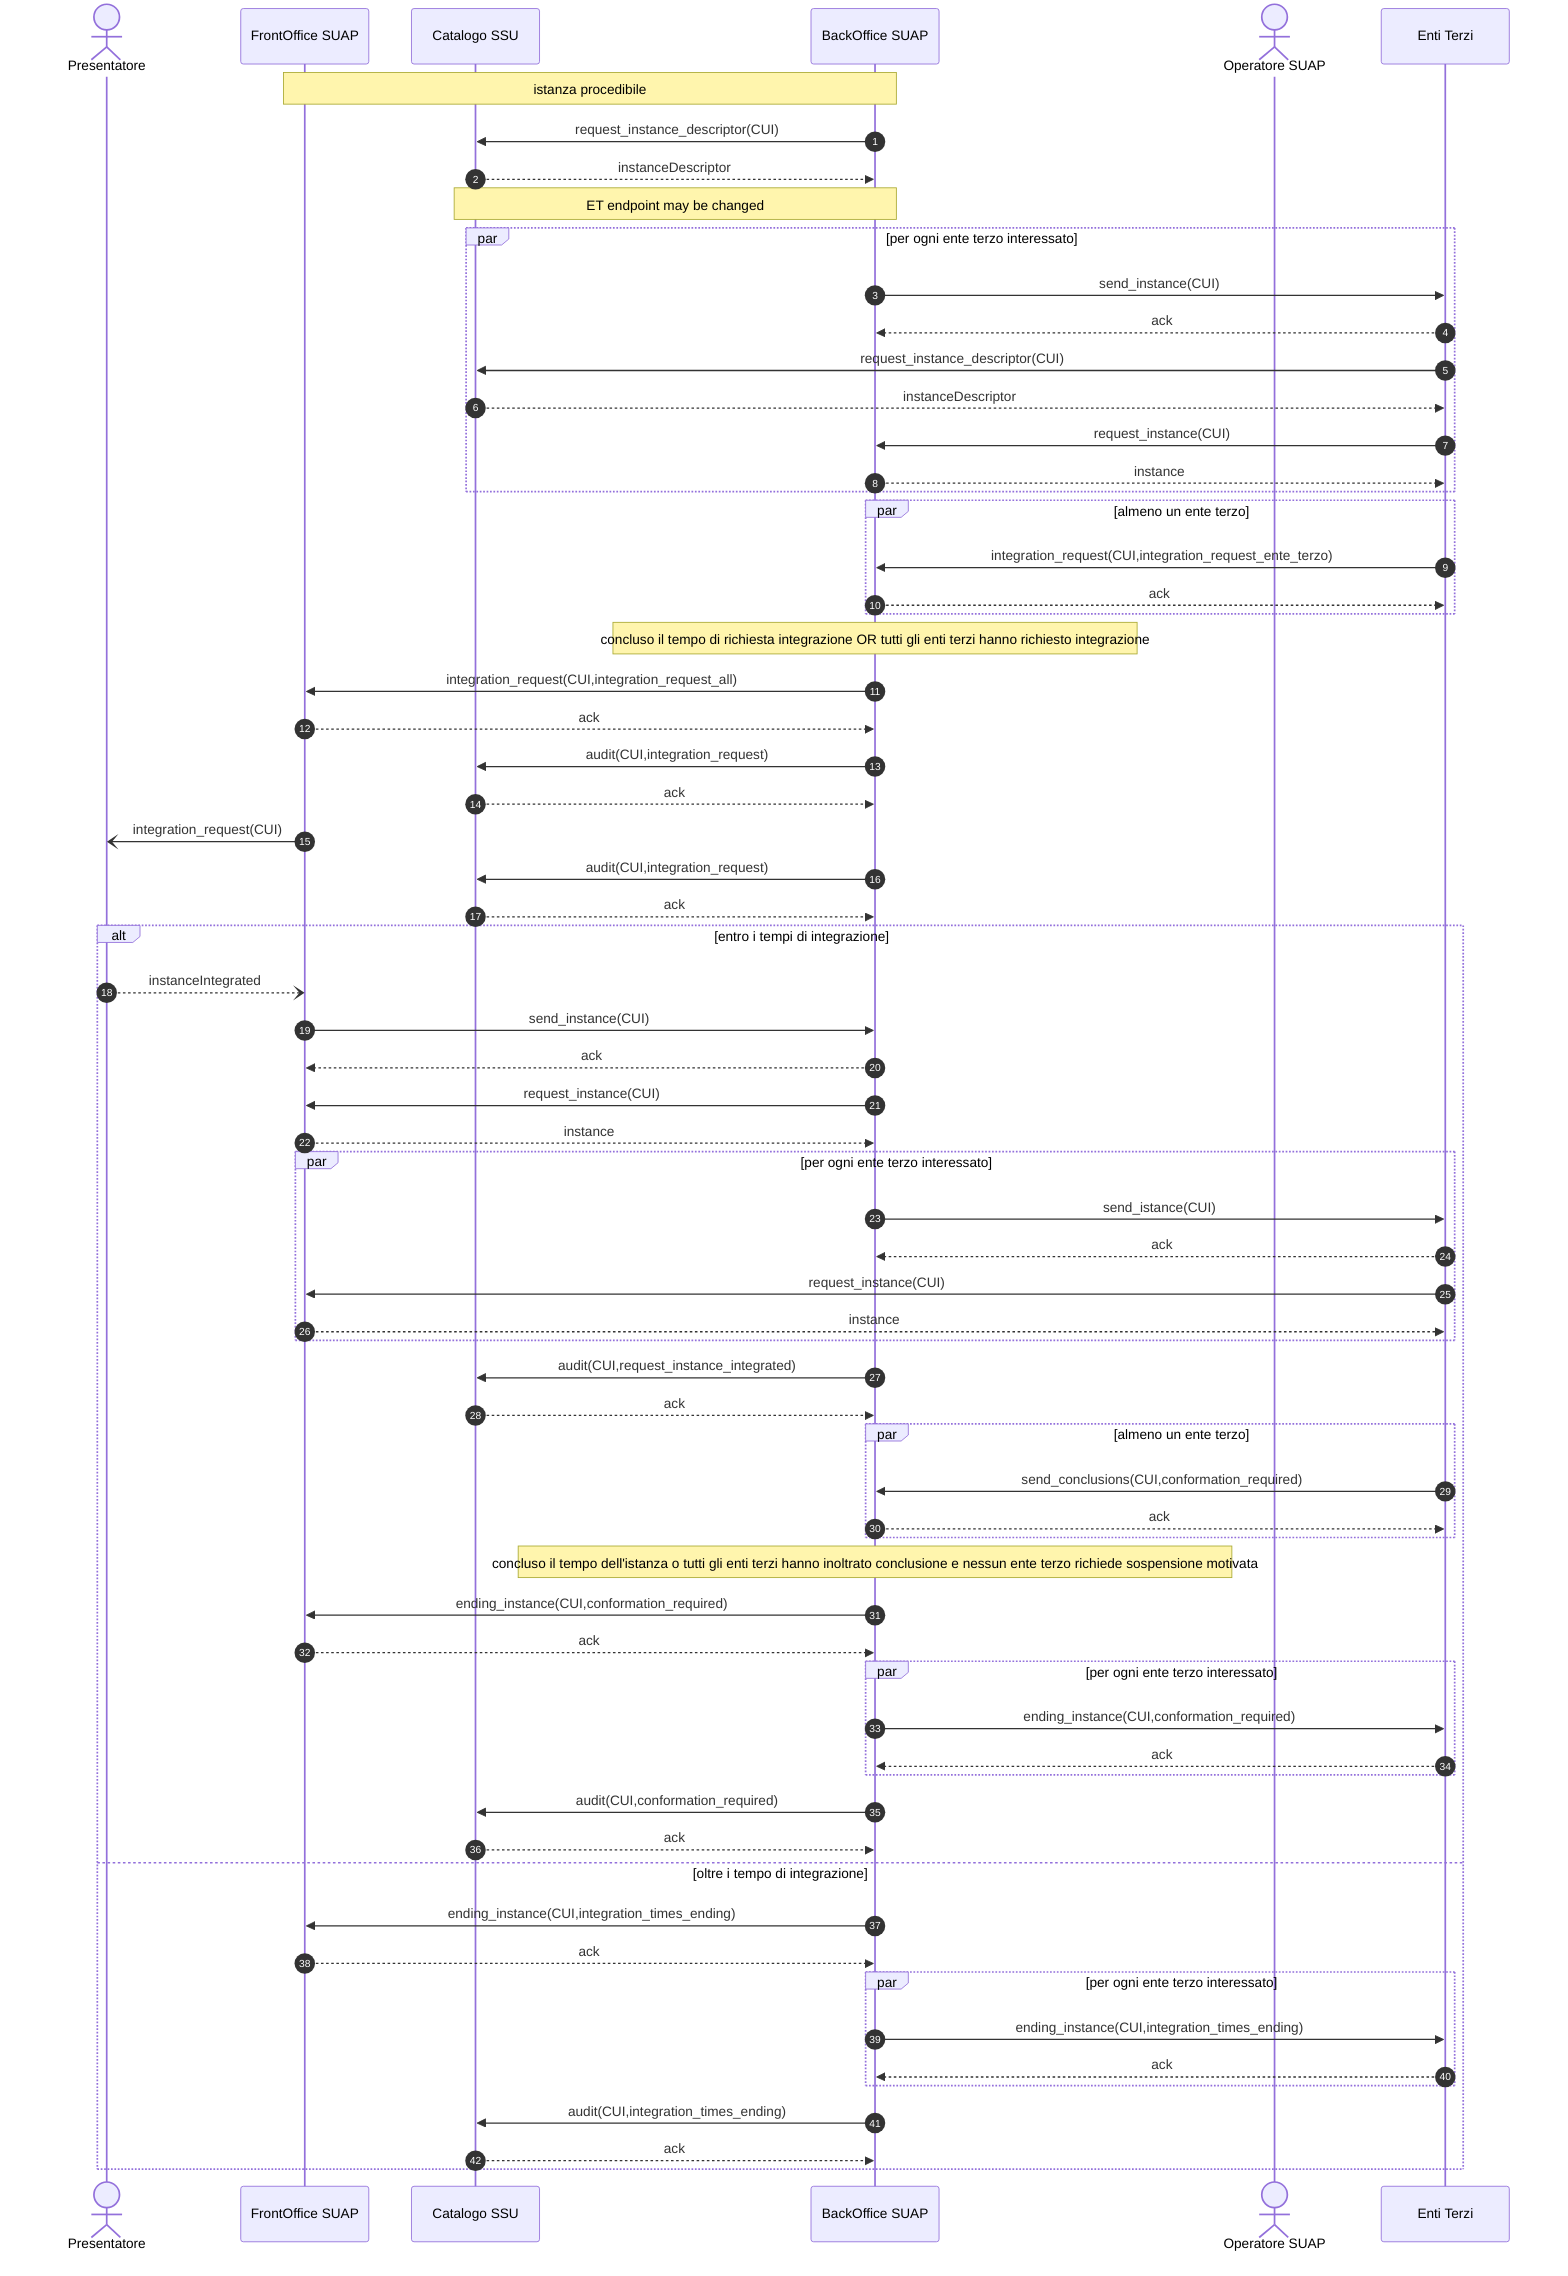 sequenceDiagram
    autonumber

    actor P as Presentatore    
    participant F as FrontOffice SUAP
    participant C as Catalogo SSU    
    participant B as BackOffice SUAP    
    actor O as Operatore SUAP    
    participant E as Enti Terzi    
 
    
    Note over F,B: istanza procedibile
    B ->> C: request_instance_descriptor(CUI)
    C -->> B: instanceDescriptor
    Note over C,B: ET endpoint may be changed
    
    par per ogni ente terzo interessato        
        B ->> E: send_instance(CUI)
        E -->> B: ack
        E ->> C: request_instance_descriptor(CUI)
        C -->> E: instanceDescriptor
        E ->> B: request_instance(CUI)
        B -->> E: instance
    end
        
    par almeno un ente terzo
        E ->> B: integration_request(CUI,integration_request_ente_terzo)
        B -->> E: ack            
    end

    Note over B: concluso il tempo di richiesta integrazione OR tutti gli enti terzi hanno richiesto integrazione
    B ->> F: integration_request(CUI,integration_request_all)
    F -->> B: ack
    B ->> C: audit(CUI,integration_request)
    C -->> B: ack
    F -) P: integration_request(CUI)
    B ->> C: audit(CUI,integration_request)
    C -->> B: ack

    alt entro i tempi di integrazione
        P --) F: instanceIntegrated
        F ->> B: send_instance(CUI)
        B -->> F: ack
        B ->> F: request_instance(CUI)
        F -->> B: instance
        par per ogni ente terzo interessato                
            B ->> E: send_istance(CUI)
            E -->> B: ack
            E ->> F: request_instance(CUI)
            F -->> E: instance
        end
        B ->> C: audit(CUI,request_instance_integrated)
        C -->> B: ack 

        par almeno un ente terzo
            E ->> B: send_conclusions(CUI,conformation_required)
            B -->> E: ack            
        end

        Note over B: concluso il tempo dell'istanza o tutti gli enti terzi hanno inoltrato conclusione e nessun ente terzo richiede sospensione motivata
        B ->> F: ending_instance(CUI,conformation_required)
        F -->> B: ack            
        par per ogni ente terzo interessato
            B ->> E: ending_instance(CUI,conformation_required)
            E -->> B: ack
        end
        B ->> C: audit(CUI,conformation_required)
        C -->> B: ack
    else oltre i tempo di integrazione
        B ->> F: ending_instance(CUI,integration_times_ending)
        F -->> B: ack
        par per ogni ente terzo interessato
            B ->> E: ending_instance(CUI,integration_times_ending)
            E -->> B: ack
        end
        B ->> C: audit(CUI,integration_times_ending)
        C -->> B: ack
    end